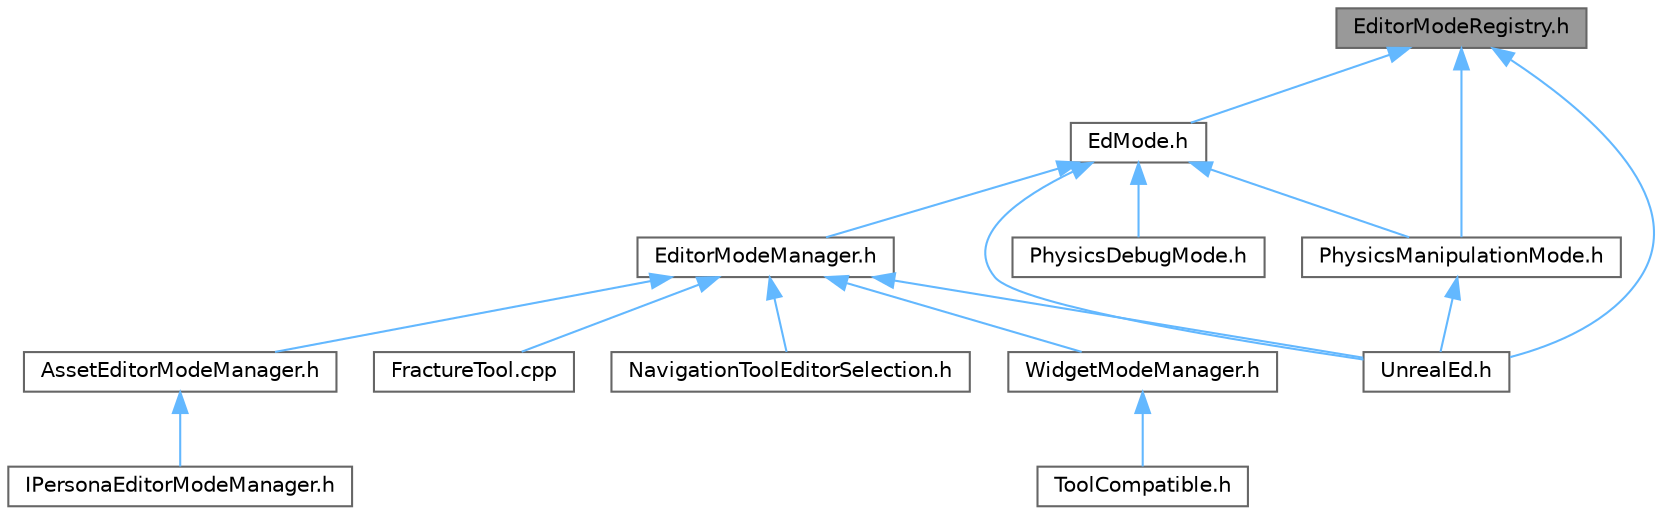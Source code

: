 digraph "EditorModeRegistry.h"
{
 // INTERACTIVE_SVG=YES
 // LATEX_PDF_SIZE
  bgcolor="transparent";
  edge [fontname=Helvetica,fontsize=10,labelfontname=Helvetica,labelfontsize=10];
  node [fontname=Helvetica,fontsize=10,shape=box,height=0.2,width=0.4];
  Node1 [id="Node000001",label="EditorModeRegistry.h",height=0.2,width=0.4,color="gray40", fillcolor="grey60", style="filled", fontcolor="black",tooltip=" "];
  Node1 -> Node2 [id="edge1_Node000001_Node000002",dir="back",color="steelblue1",style="solid",tooltip=" "];
  Node2 [id="Node000002",label="EdMode.h",height=0.2,width=0.4,color="grey40", fillcolor="white", style="filled",URL="$d9/d84/EdMode_8h.html",tooltip=" "];
  Node2 -> Node3 [id="edge2_Node000002_Node000003",dir="back",color="steelblue1",style="solid",tooltip=" "];
  Node3 [id="Node000003",label="EditorModeManager.h",height=0.2,width=0.4,color="grey40", fillcolor="white", style="filled",URL="$d9/dca/EditorModeManager_8h.html",tooltip=" "];
  Node3 -> Node4 [id="edge3_Node000003_Node000004",dir="back",color="steelblue1",style="solid",tooltip=" "];
  Node4 [id="Node000004",label="AssetEditorModeManager.h",height=0.2,width=0.4,color="grey40", fillcolor="white", style="filled",URL="$db/d83/AssetEditorModeManager_8h.html",tooltip=" "];
  Node4 -> Node5 [id="edge4_Node000004_Node000005",dir="back",color="steelblue1",style="solid",tooltip=" "];
  Node5 [id="Node000005",label="IPersonaEditorModeManager.h",height=0.2,width=0.4,color="grey40", fillcolor="white", style="filled",URL="$d7/dda/IPersonaEditorModeManager_8h.html",tooltip=" "];
  Node3 -> Node6 [id="edge5_Node000003_Node000006",dir="back",color="steelblue1",style="solid",tooltip=" "];
  Node6 [id="Node000006",label="FractureTool.cpp",height=0.2,width=0.4,color="grey40", fillcolor="white", style="filled",URL="$dc/d9a/FractureTool_8cpp.html",tooltip=" "];
  Node3 -> Node7 [id="edge6_Node000003_Node000007",dir="back",color="steelblue1",style="solid",tooltip=" "];
  Node7 [id="Node000007",label="NavigationToolEditorSelection.h",height=0.2,width=0.4,color="grey40", fillcolor="white", style="filled",URL="$d8/dc1/NavigationToolEditorSelection_8h.html",tooltip=" "];
  Node3 -> Node8 [id="edge7_Node000003_Node000008",dir="back",color="steelblue1",style="solid",tooltip=" "];
  Node8 [id="Node000008",label="UnrealEd.h",height=0.2,width=0.4,color="grey40", fillcolor="white", style="filled",URL="$d2/d5f/UnrealEd_8h.html",tooltip=" "];
  Node3 -> Node9 [id="edge8_Node000003_Node000009",dir="back",color="steelblue1",style="solid",tooltip=" "];
  Node9 [id="Node000009",label="WidgetModeManager.h",height=0.2,width=0.4,color="grey40", fillcolor="white", style="filled",URL="$d7/d49/WidgetModeManager_8h.html",tooltip=" "];
  Node9 -> Node10 [id="edge9_Node000009_Node000010",dir="back",color="steelblue1",style="solid",tooltip=" "];
  Node10 [id="Node000010",label="ToolCompatible.h",height=0.2,width=0.4,color="grey40", fillcolor="white", style="filled",URL="$d4/d38/ToolCompatible_8h.html",tooltip=" "];
  Node2 -> Node11 [id="edge10_Node000002_Node000011",dir="back",color="steelblue1",style="solid",tooltip=" "];
  Node11 [id="Node000011",label="PhysicsDebugMode.h",height=0.2,width=0.4,color="grey40", fillcolor="white", style="filled",URL="$d5/dd9/PhysicsDebugMode_8h.html",tooltip=" "];
  Node2 -> Node12 [id="edge11_Node000002_Node000012",dir="back",color="steelblue1",style="solid",tooltip=" "];
  Node12 [id="Node000012",label="PhysicsManipulationMode.h",height=0.2,width=0.4,color="grey40", fillcolor="white", style="filled",URL="$d5/de0/PhysicsManipulationMode_8h.html",tooltip=" "];
  Node12 -> Node8 [id="edge12_Node000012_Node000008",dir="back",color="steelblue1",style="solid",tooltip=" "];
  Node2 -> Node8 [id="edge13_Node000002_Node000008",dir="back",color="steelblue1",style="solid",tooltip=" "];
  Node1 -> Node12 [id="edge14_Node000001_Node000012",dir="back",color="steelblue1",style="solid",tooltip=" "];
  Node1 -> Node8 [id="edge15_Node000001_Node000008",dir="back",color="steelblue1",style="solid",tooltip=" "];
}
